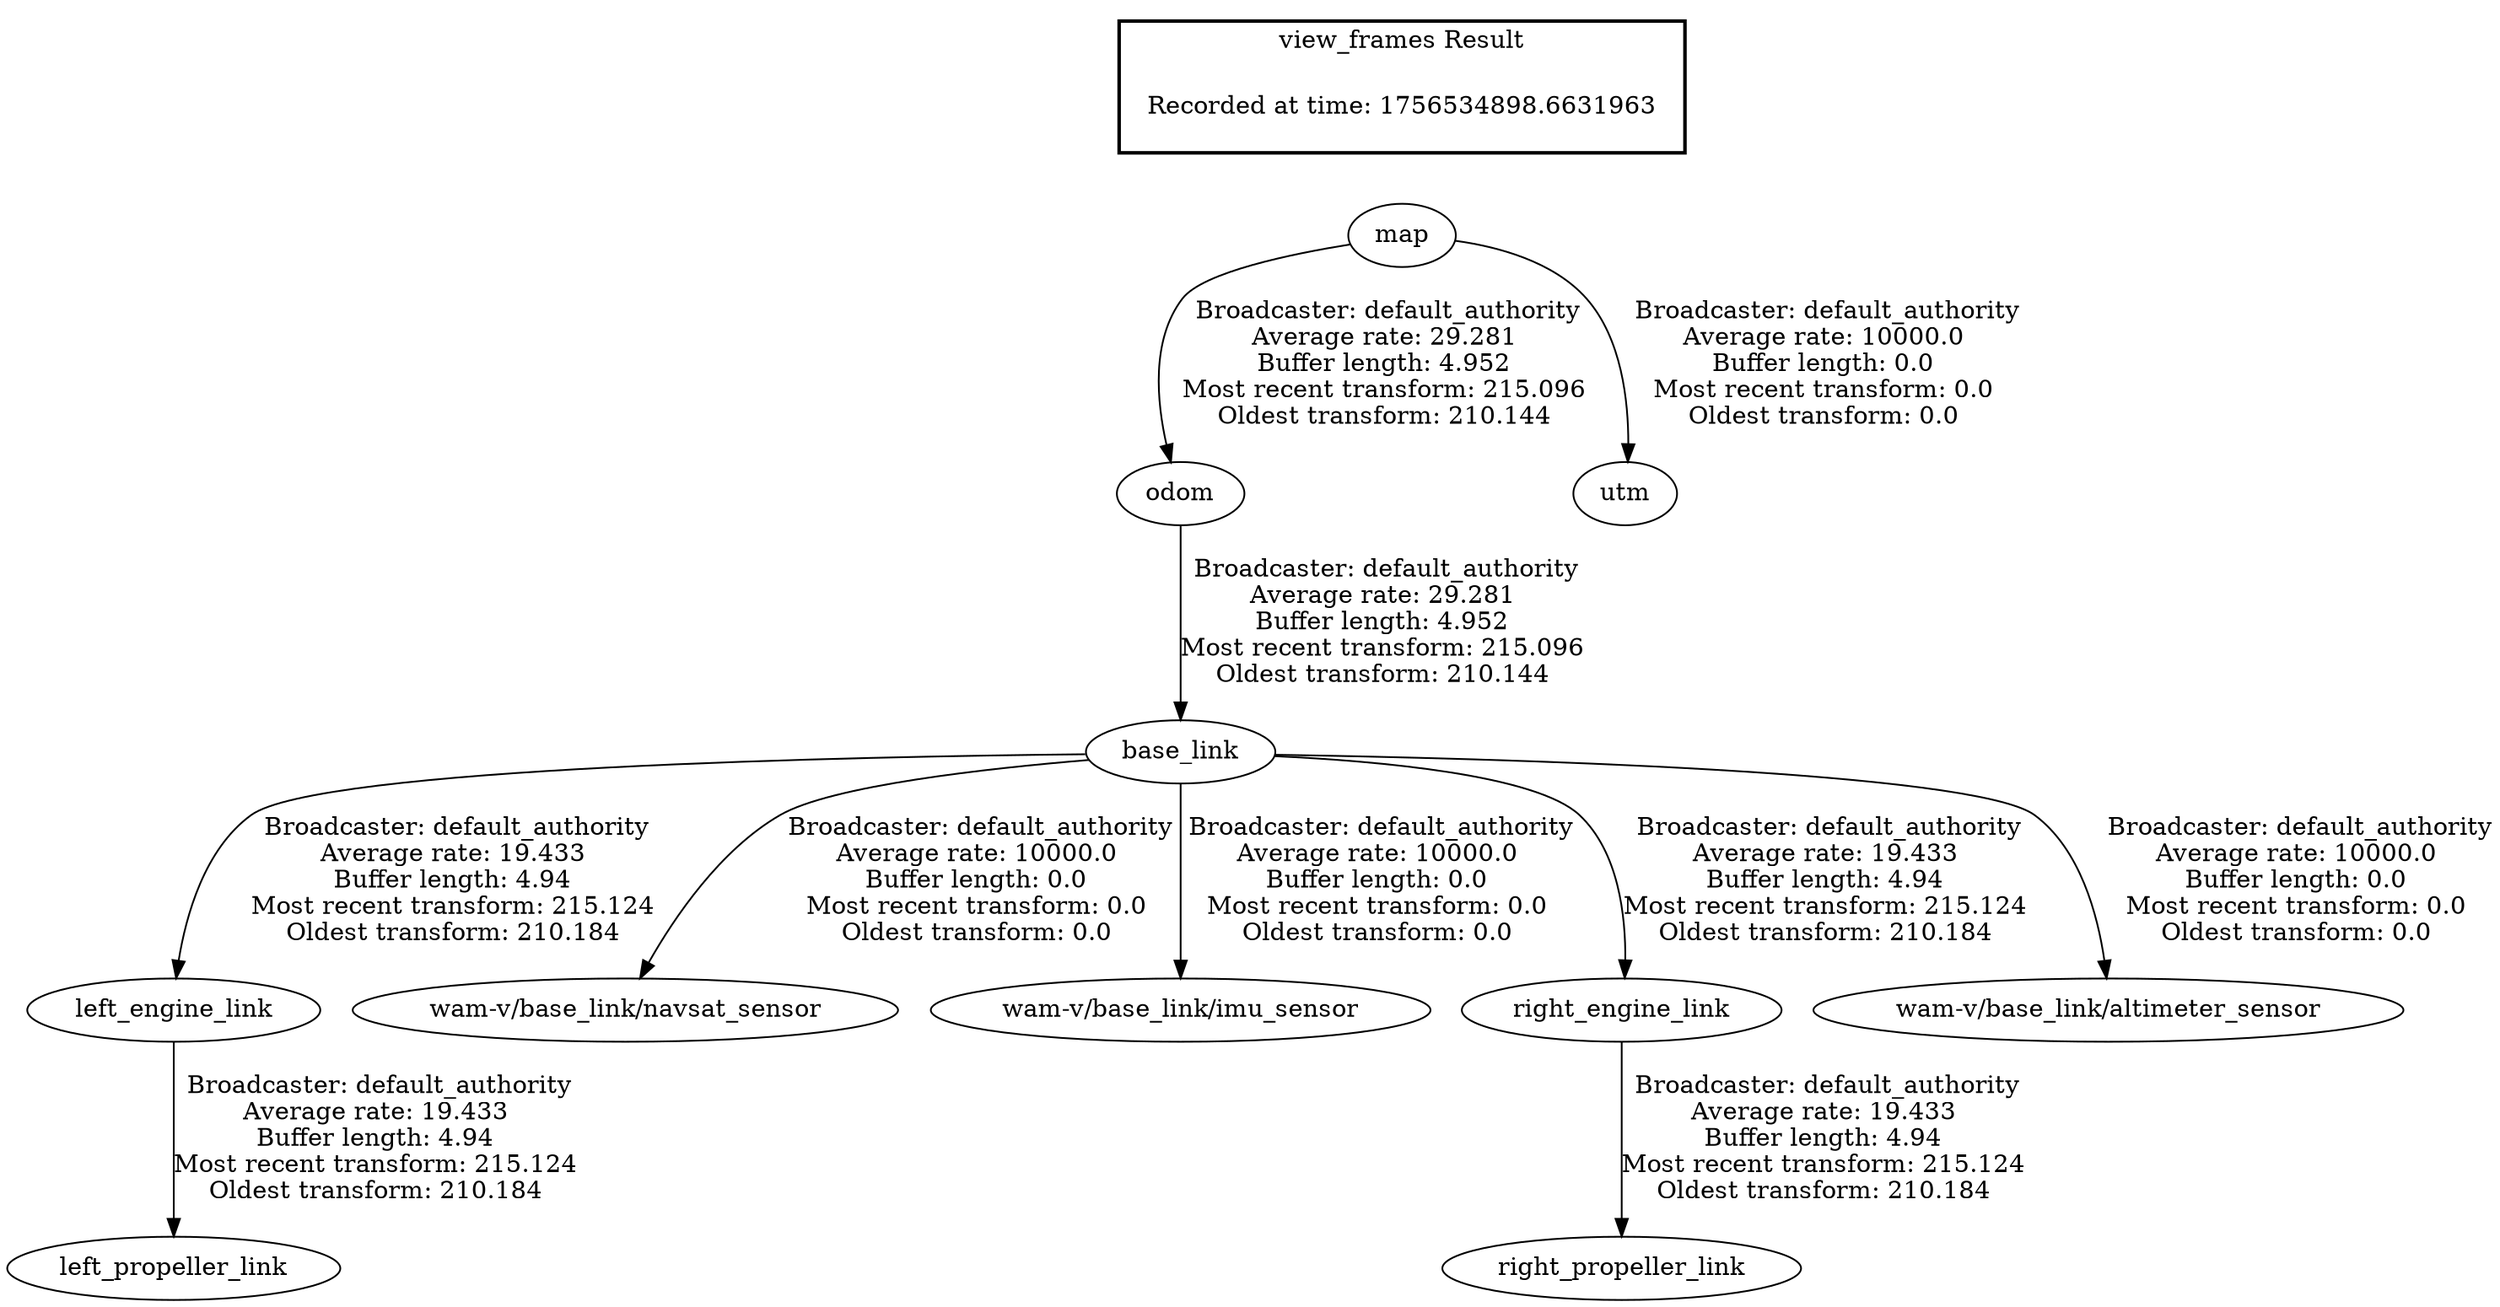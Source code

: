 digraph G {
"base_link" -> "left_engine_link"[label=" Broadcaster: default_authority\nAverage rate: 19.433\nBuffer length: 4.94\nMost recent transform: 215.124\nOldest transform: 210.184\n"];
"odom" -> "base_link"[label=" Broadcaster: default_authority\nAverage rate: 29.281\nBuffer length: 4.952\nMost recent transform: 215.096\nOldest transform: 210.144\n"];
"map" -> "odom"[label=" Broadcaster: default_authority\nAverage rate: 29.281\nBuffer length: 4.952\nMost recent transform: 215.096\nOldest transform: 210.144\n"];
"base_link" -> "wam-v/base_link/navsat_sensor"[label=" Broadcaster: default_authority\nAverage rate: 10000.0\nBuffer length: 0.0\nMost recent transform: 0.0\nOldest transform: 0.0\n"];
"base_link" -> "wam-v/base_link/imu_sensor"[label=" Broadcaster: default_authority\nAverage rate: 10000.0\nBuffer length: 0.0\nMost recent transform: 0.0\nOldest transform: 0.0\n"];
"base_link" -> "right_engine_link"[label=" Broadcaster: default_authority\nAverage rate: 19.433\nBuffer length: 4.94\nMost recent transform: 215.124\nOldest transform: 210.184\n"];
"base_link" -> "wam-v/base_link/altimeter_sensor"[label=" Broadcaster: default_authority\nAverage rate: 10000.0\nBuffer length: 0.0\nMost recent transform: 0.0\nOldest transform: 0.0\n"];
"map" -> "utm"[label=" Broadcaster: default_authority\nAverage rate: 10000.0\nBuffer length: 0.0\nMost recent transform: 0.0\nOldest transform: 0.0\n"];
"left_engine_link" -> "left_propeller_link"[label=" Broadcaster: default_authority\nAverage rate: 19.433\nBuffer length: 4.94\nMost recent transform: 215.124\nOldest transform: 210.184\n"];
"right_engine_link" -> "right_propeller_link"[label=" Broadcaster: default_authority\nAverage rate: 19.433\nBuffer length: 4.94\nMost recent transform: 215.124\nOldest transform: 210.184\n"];
edge [style=invis];
 subgraph cluster_legend { style=bold; color=black; label ="view_frames Result";
"Recorded at time: 1756534898.6631963"[ shape=plaintext ] ;
}->"map";
}
